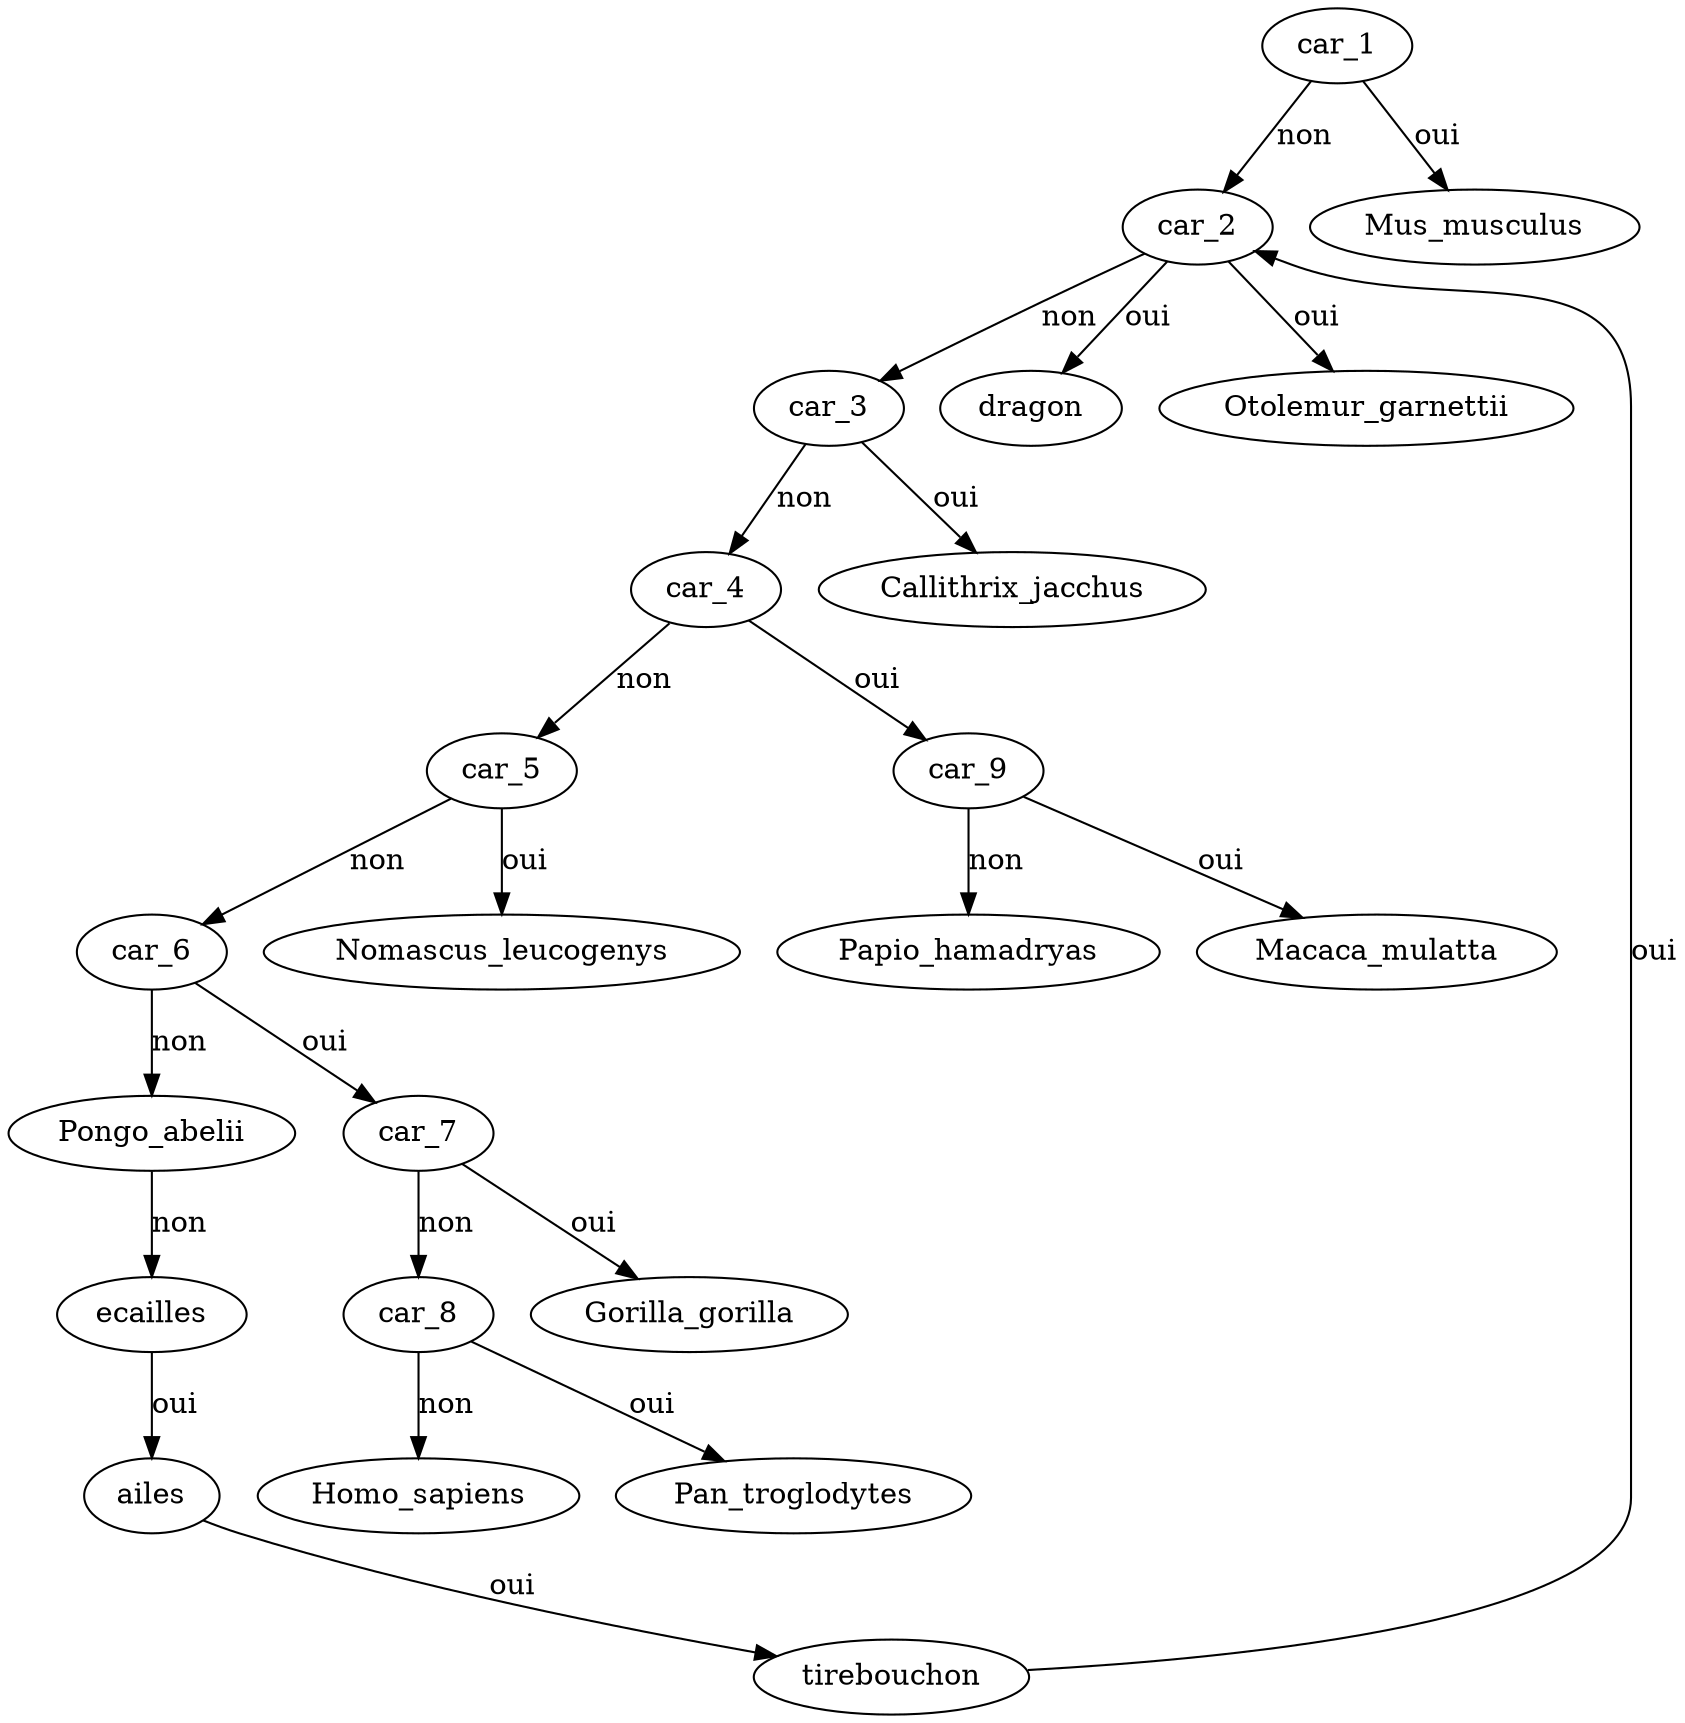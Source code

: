 digraph arbre {
car_1 -> car_2 [label = "non"]
car_2 -> car_3 [label = "non"]
car_3 -> car_4 [label = "non"]
car_4 -> car_5 [label = "non"]
car_5 -> car_6 [label = "non"]
car_6 -> Pongo_abelii [label = "non"]
Pongo_abelii -> ecailles [label = "non"]
ecailles -> ailes [label = "oui"]
ailes -> tirebouchon [label = "oui"]
tirebouchon -> car_2 [label = "oui"]
car_2 -> dragon [label = "oui"]
car_6 -> car_7 [label = "oui"]
car_7 -> car_8 [label = "non"]
car_8 -> Homo_sapiens [label = "non"]
car_8 -> Pan_troglodytes [label = "oui"]
car_7 -> Gorilla_gorilla [label = "oui"]
car_5 -> Nomascus_leucogenys [label = "oui"]
car_4 -> car_9 [label = "oui"]
car_9 -> Papio_hamadryas [label = "non"]
car_9 -> Macaca_mulatta [label = "oui"]
car_3 -> Callithrix_jacchus [label = "oui"]
car_2 -> Otolemur_garnettii [label = "oui"]
car_1 -> Mus_musculus [label = "oui"]
}
